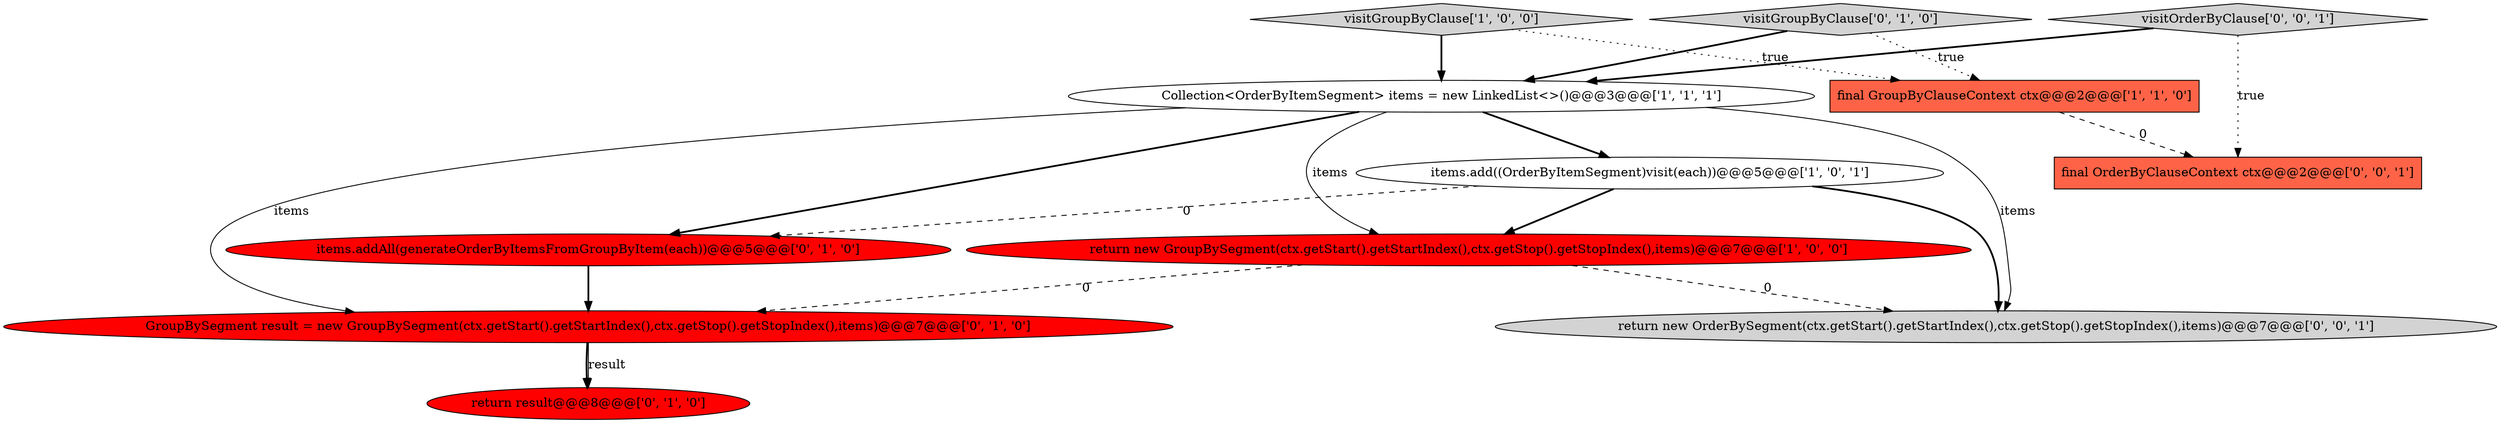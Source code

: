 digraph {
3 [style = filled, label = "items.add((OrderByItemSegment)visit(each))@@@5@@@['1', '0', '1']", fillcolor = white, shape = ellipse image = "AAA0AAABBB1BBB"];
11 [style = filled, label = "return new OrderBySegment(ctx.getStart().getStartIndex(),ctx.getStop().getStopIndex(),items)@@@7@@@['0', '0', '1']", fillcolor = lightgray, shape = ellipse image = "AAA0AAABBB3BBB"];
2 [style = filled, label = "visitGroupByClause['1', '0', '0']", fillcolor = lightgray, shape = diamond image = "AAA0AAABBB1BBB"];
1 [style = filled, label = "Collection<OrderByItemSegment> items = new LinkedList<>()@@@3@@@['1', '1', '1']", fillcolor = white, shape = ellipse image = "AAA0AAABBB1BBB"];
0 [style = filled, label = "final GroupByClauseContext ctx@@@2@@@['1', '1', '0']", fillcolor = tomato, shape = box image = "AAA0AAABBB1BBB"];
8 [style = filled, label = "return result@@@8@@@['0', '1', '0']", fillcolor = red, shape = ellipse image = "AAA1AAABBB2BBB"];
6 [style = filled, label = "visitGroupByClause['0', '1', '0']", fillcolor = lightgray, shape = diamond image = "AAA0AAABBB2BBB"];
9 [style = filled, label = "visitOrderByClause['0', '0', '1']", fillcolor = lightgray, shape = diamond image = "AAA0AAABBB3BBB"];
5 [style = filled, label = "GroupBySegment result = new GroupBySegment(ctx.getStart().getStartIndex(),ctx.getStop().getStopIndex(),items)@@@7@@@['0', '1', '0']", fillcolor = red, shape = ellipse image = "AAA1AAABBB2BBB"];
7 [style = filled, label = "items.addAll(generateOrderByItemsFromGroupByItem(each))@@@5@@@['0', '1', '0']", fillcolor = red, shape = ellipse image = "AAA1AAABBB2BBB"];
4 [style = filled, label = "return new GroupBySegment(ctx.getStart().getStartIndex(),ctx.getStop().getStopIndex(),items)@@@7@@@['1', '0', '0']", fillcolor = red, shape = ellipse image = "AAA1AAABBB1BBB"];
10 [style = filled, label = "final OrderByClauseContext ctx@@@2@@@['0', '0', '1']", fillcolor = tomato, shape = box image = "AAA0AAABBB3BBB"];
1->3 [style = bold, label=""];
3->11 [style = bold, label=""];
4->5 [style = dashed, label="0"];
6->1 [style = bold, label=""];
5->8 [style = bold, label=""];
7->5 [style = bold, label=""];
2->0 [style = dotted, label="true"];
1->5 [style = solid, label="items"];
6->0 [style = dotted, label="true"];
4->11 [style = dashed, label="0"];
9->1 [style = bold, label=""];
9->10 [style = dotted, label="true"];
3->7 [style = dashed, label="0"];
3->4 [style = bold, label=""];
1->7 [style = bold, label=""];
2->1 [style = bold, label=""];
1->4 [style = solid, label="items"];
0->10 [style = dashed, label="0"];
1->11 [style = solid, label="items"];
5->8 [style = solid, label="result"];
}
